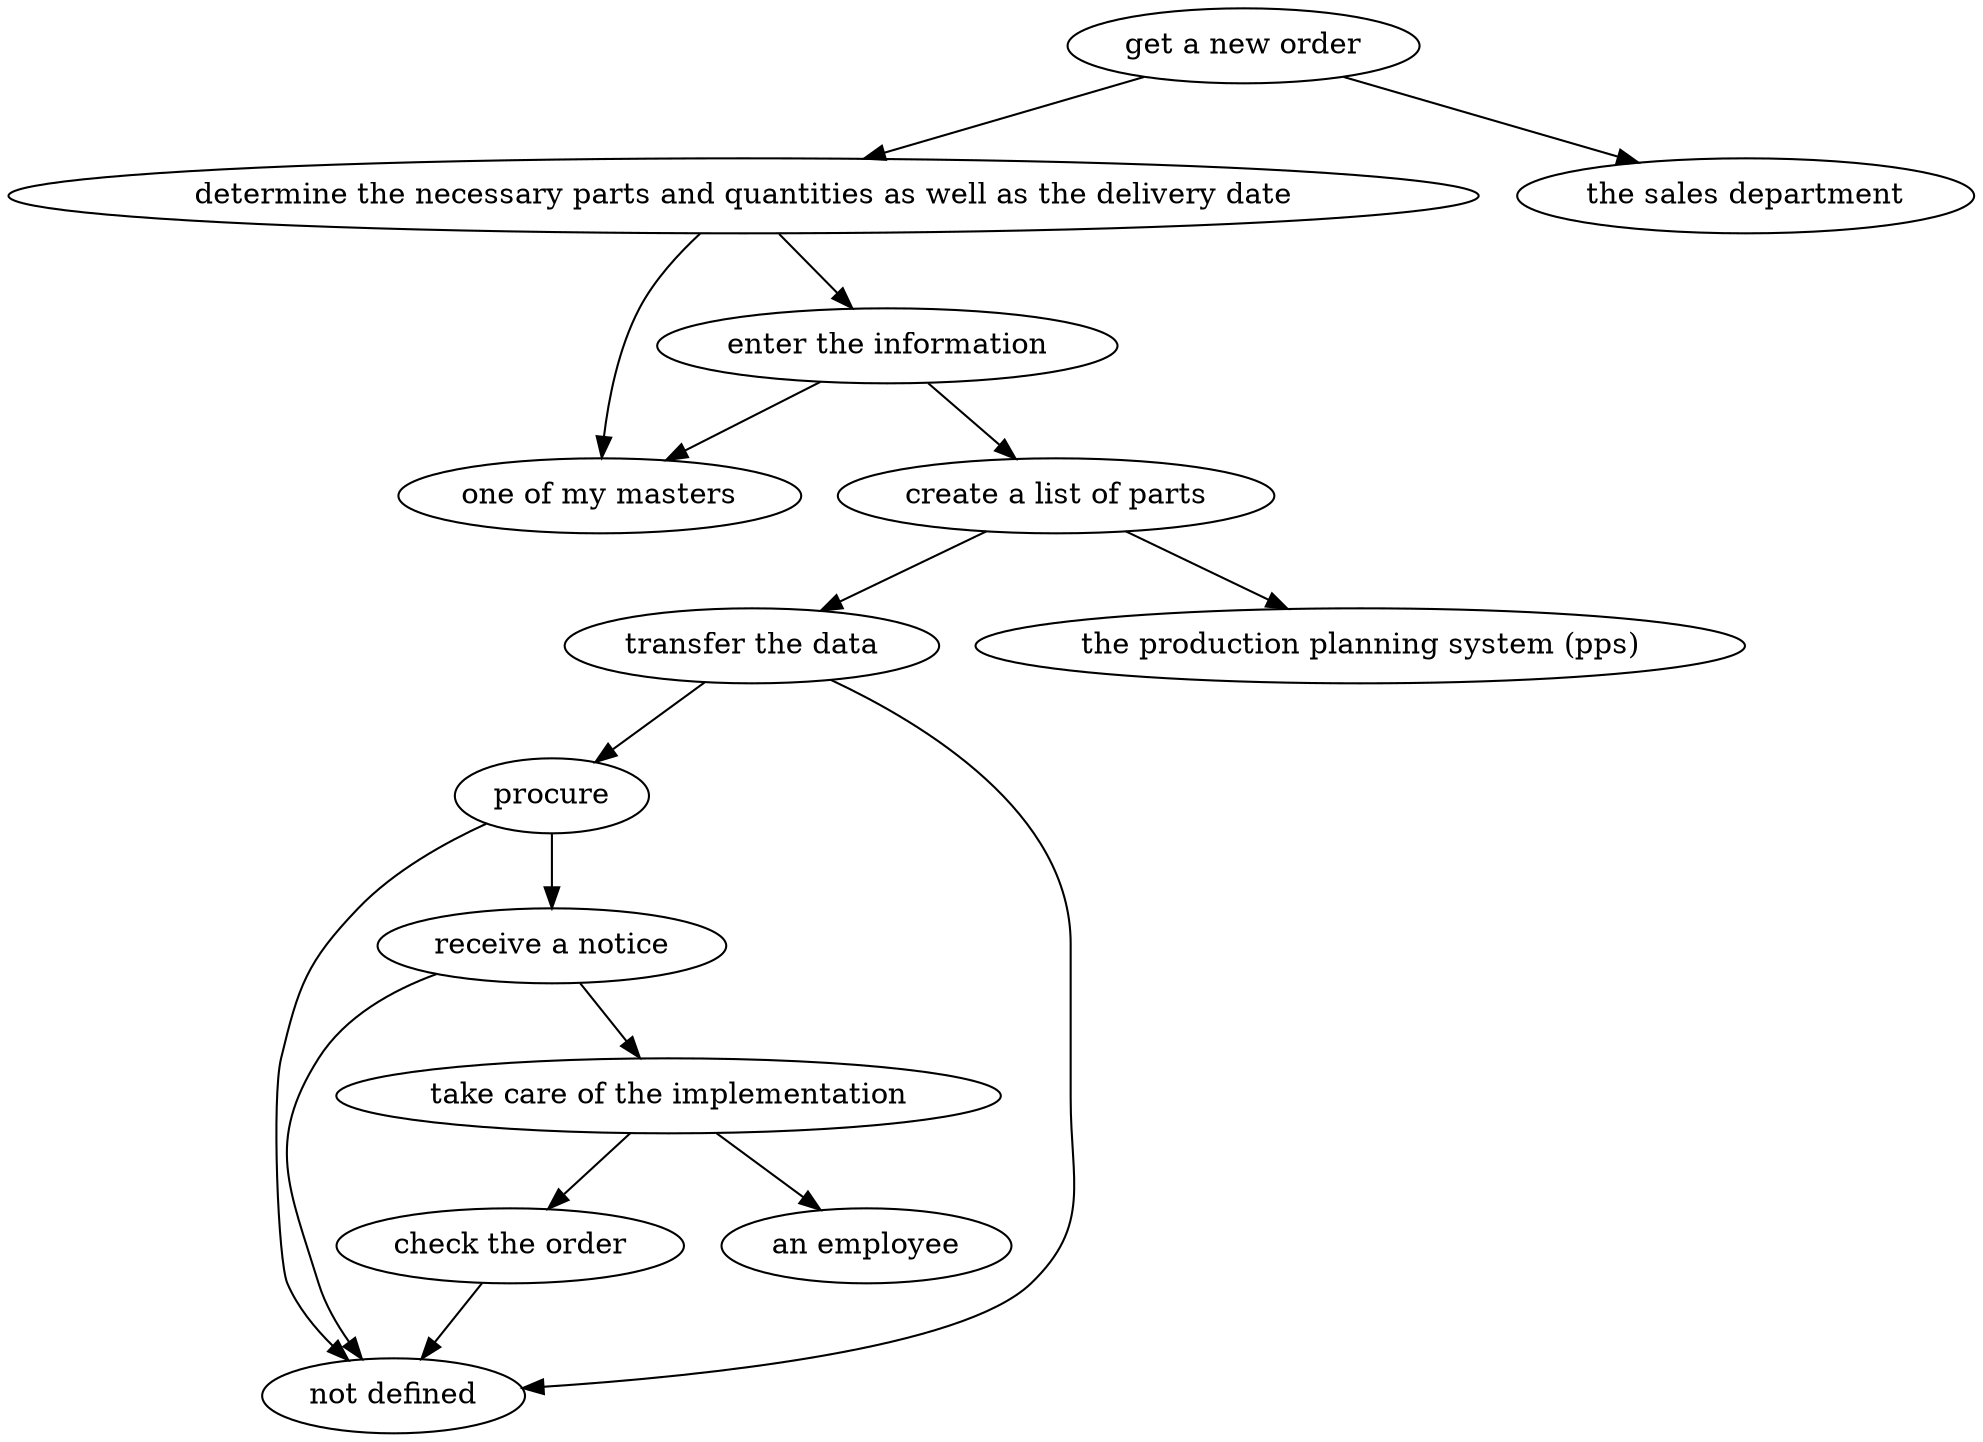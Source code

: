 strict digraph "doc-6.3" {
	graph [name="doc-6.3"];
	"get a new order"	[attrs="{'type': 'Activity', 'label': 'get a new order'}"];
	"determine the necessary parts and quantities as well as the delivery date"	[attrs="{'type': 'Activity', 'label': 'determine the necessary parts and quantities as well as the delivery date'}"];
	"get a new order" -> "determine the necessary parts and quantities as well as the delivery date"	[attrs="{'type': 'flow', 'label': 'flow'}"];
	"the sales department"	[attrs="{'type': 'Actor', 'label': 'the sales department'}"];
	"get a new order" -> "the sales department"	[attrs="{'type': 'actor performer', 'label': 'actor performer'}"];
	"enter the information"	[attrs="{'type': 'Activity', 'label': 'enter the information'}"];
	"determine the necessary parts and quantities as well as the delivery date" -> "enter the information"	[attrs="{'type': 'flow', 'label': 'flow'}"];
	"one of my masters"	[attrs="{'type': 'Actor', 'label': 'one of my masters'}"];
	"determine the necessary parts and quantities as well as the delivery date" -> "one of my masters"	[attrs="{'type': 'actor performer', 'label': 'actor performer'}"];
	"create a list of parts"	[attrs="{'type': 'Activity', 'label': 'create a list of parts'}"];
	"enter the information" -> "create a list of parts"	[attrs="{'type': 'flow', 'label': 'flow'}"];
	"enter the information" -> "one of my masters"	[attrs="{'type': 'actor performer', 'label': 'actor performer'}"];
	"transfer the data"	[attrs="{'type': 'Activity', 'label': 'transfer the data'}"];
	"create a list of parts" -> "transfer the data"	[attrs="{'type': 'flow', 'label': 'flow'}"];
	"the production planning system (pps)"	[attrs="{'type': 'Actor', 'label': 'the production planning system (pps)'}"];
	"create a list of parts" -> "the production planning system (pps)"	[attrs="{'type': 'actor performer', 'label': 'actor performer'}"];
	procure	[attrs="{'type': 'Activity', 'label': 'procure'}"];
	"transfer the data" -> procure	[attrs="{'type': 'flow', 'label': 'flow'}"];
	"not defined"	[attrs="{'type': 'Actor', 'label': 'not defined'}"];
	"transfer the data" -> "not defined"	[attrs="{'type': 'actor performer', 'label': 'actor performer'}"];
	"receive a notice"	[attrs="{'type': 'Activity', 'label': 'receive a notice'}"];
	procure -> "receive a notice"	[attrs="{'type': 'flow', 'label': 'flow'}"];
	procure -> "not defined"	[attrs="{'type': 'actor performer', 'label': 'actor performer'}"];
	"take care of the implementation"	[attrs="{'type': 'Activity', 'label': 'take care of the implementation'}"];
	"receive a notice" -> "take care of the implementation"	[attrs="{'type': 'flow', 'label': 'flow'}"];
	"receive a notice" -> "not defined"	[attrs="{'type': 'actor performer', 'label': 'actor performer'}"];
	"check the order"	[attrs="{'type': 'Activity', 'label': 'check the order'}"];
	"take care of the implementation" -> "check the order"	[attrs="{'type': 'flow', 'label': 'flow'}"];
	"an employee"	[attrs="{'type': 'Actor', 'label': 'an employee'}"];
	"take care of the implementation" -> "an employee"	[attrs="{'type': 'actor performer', 'label': 'actor performer'}"];
	"check the order" -> "not defined"	[attrs="{'type': 'actor performer', 'label': 'actor performer'}"];
}
